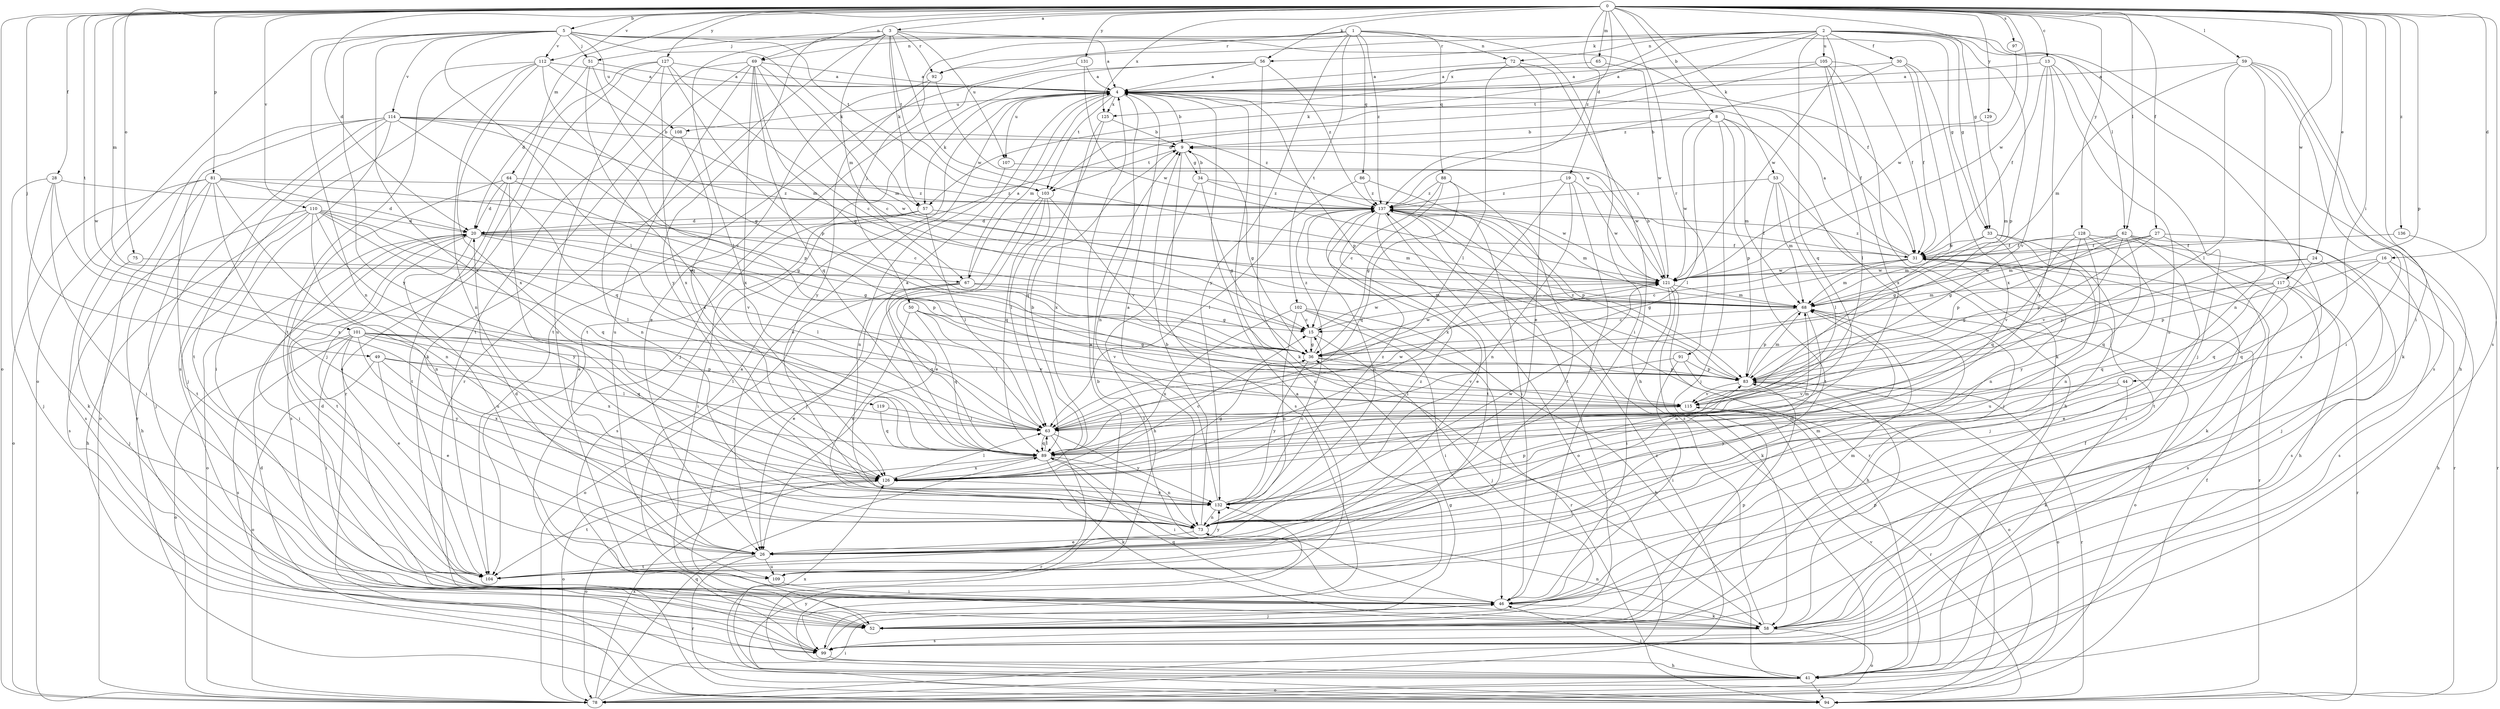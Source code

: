 strict digraph  {
0;
1;
2;
3;
4;
5;
8;
9;
13;
15;
16;
19;
20;
24;
26;
27;
28;
30;
31;
33;
34;
36;
41;
44;
46;
49;
50;
51;
52;
53;
56;
57;
58;
59;
62;
63;
64;
65;
67;
68;
69;
72;
73;
75;
78;
81;
83;
86;
88;
89;
91;
92;
94;
97;
99;
101;
102;
103;
104;
105;
107;
108;
109;
110;
112;
114;
115;
117;
119;
121;
125;
126;
127;
128;
129;
131;
132;
136;
137;
0 -> 3  [label=a];
0 -> 5  [label=b];
0 -> 8  [label=b];
0 -> 13  [label=c];
0 -> 16  [label=d];
0 -> 19  [label=d];
0 -> 20  [label=d];
0 -> 24  [label=e];
0 -> 27  [label=f];
0 -> 28  [label=f];
0 -> 33  [label=g];
0 -> 44  [label=i];
0 -> 46  [label=i];
0 -> 49  [label=j];
0 -> 53  [label=k];
0 -> 56  [label=k];
0 -> 59  [label=l];
0 -> 62  [label=l];
0 -> 64  [label=m];
0 -> 65  [label=m];
0 -> 67  [label=m];
0 -> 69  [label=n];
0 -> 75  [label=o];
0 -> 78  [label=o];
0 -> 81  [label=p];
0 -> 83  [label=p];
0 -> 91  [label=r];
0 -> 97  [label=s];
0 -> 99  [label=s];
0 -> 101  [label=t];
0 -> 110  [label=v];
0 -> 112  [label=v];
0 -> 117  [label=w];
0 -> 119  [label=w];
0 -> 121  [label=w];
0 -> 125  [label=x];
0 -> 127  [label=y];
0 -> 128  [label=y];
0 -> 129  [label=y];
0 -> 131  [label=y];
0 -> 136  [label=z];
0 -> 137  [label=z];
1 -> 46  [label=i];
1 -> 50  [label=j];
1 -> 69  [label=n];
1 -> 72  [label=n];
1 -> 86  [label=q];
1 -> 88  [label=q];
1 -> 92  [label=r];
1 -> 102  [label=t];
1 -> 132  [label=y];
1 -> 137  [label=z];
2 -> 30  [label=f];
2 -> 33  [label=g];
2 -> 41  [label=h];
2 -> 56  [label=k];
2 -> 57  [label=k];
2 -> 62  [label=l];
2 -> 72  [label=n];
2 -> 83  [label=p];
2 -> 89  [label=q];
2 -> 92  [label=r];
2 -> 99  [label=s];
2 -> 103  [label=t];
2 -> 105  [label=u];
2 -> 121  [label=w];
2 -> 125  [label=x];
3 -> 4  [label=a];
3 -> 51  [label=j];
3 -> 57  [label=k];
3 -> 63  [label=l];
3 -> 67  [label=m];
3 -> 92  [label=r];
3 -> 94  [label=r];
3 -> 103  [label=t];
3 -> 107  [label=u];
3 -> 121  [label=w];
3 -> 132  [label=y];
4 -> 9  [label=b];
4 -> 26  [label=e];
4 -> 31  [label=f];
4 -> 57  [label=k];
4 -> 67  [label=m];
4 -> 73  [label=n];
4 -> 83  [label=p];
4 -> 99  [label=s];
4 -> 103  [label=t];
4 -> 107  [label=u];
4 -> 108  [label=u];
4 -> 125  [label=x];
5 -> 31  [label=f];
5 -> 33  [label=g];
5 -> 51  [label=j];
5 -> 57  [label=k];
5 -> 63  [label=l];
5 -> 73  [label=n];
5 -> 78  [label=o];
5 -> 103  [label=t];
5 -> 108  [label=u];
5 -> 112  [label=v];
5 -> 114  [label=v];
5 -> 126  [label=x];
5 -> 132  [label=y];
8 -> 9  [label=b];
8 -> 41  [label=h];
8 -> 52  [label=j];
8 -> 63  [label=l];
8 -> 68  [label=m];
8 -> 83  [label=p];
8 -> 121  [label=w];
9 -> 34  [label=g];
9 -> 36  [label=g];
9 -> 99  [label=s];
9 -> 103  [label=t];
13 -> 4  [label=a];
13 -> 31  [label=f];
13 -> 52  [label=j];
13 -> 109  [label=u];
13 -> 115  [label=v];
13 -> 132  [label=y];
15 -> 36  [label=g];
15 -> 52  [label=j];
15 -> 121  [label=w];
16 -> 41  [label=h];
16 -> 83  [label=p];
16 -> 89  [label=q];
16 -> 99  [label=s];
16 -> 121  [label=w];
19 -> 26  [label=e];
19 -> 73  [label=n];
19 -> 121  [label=w];
19 -> 126  [label=x];
19 -> 137  [label=z];
20 -> 31  [label=f];
20 -> 36  [label=g];
20 -> 46  [label=i];
20 -> 63  [label=l];
20 -> 78  [label=o];
20 -> 83  [label=p];
20 -> 104  [label=t];
20 -> 109  [label=u];
24 -> 83  [label=p];
24 -> 89  [label=q];
24 -> 99  [label=s];
24 -> 121  [label=w];
26 -> 20  [label=d];
26 -> 68  [label=m];
26 -> 94  [label=r];
26 -> 104  [label=t];
26 -> 109  [label=u];
26 -> 132  [label=y];
26 -> 137  [label=z];
27 -> 31  [label=f];
27 -> 36  [label=g];
27 -> 52  [label=j];
27 -> 68  [label=m];
27 -> 83  [label=p];
27 -> 104  [label=t];
28 -> 46  [label=i];
28 -> 52  [label=j];
28 -> 58  [label=k];
28 -> 126  [label=x];
28 -> 137  [label=z];
30 -> 4  [label=a];
30 -> 31  [label=f];
30 -> 115  [label=v];
30 -> 126  [label=x];
30 -> 137  [label=z];
31 -> 4  [label=a];
31 -> 15  [label=c];
31 -> 36  [label=g];
31 -> 68  [label=m];
31 -> 94  [label=r];
31 -> 121  [label=w];
31 -> 137  [label=z];
33 -> 31  [label=f];
33 -> 52  [label=j];
33 -> 68  [label=m];
33 -> 73  [label=n];
33 -> 109  [label=u];
34 -> 9  [label=b];
34 -> 36  [label=g];
34 -> 41  [label=h];
34 -> 121  [label=w];
34 -> 137  [label=z];
36 -> 83  [label=p];
36 -> 115  [label=v];
36 -> 121  [label=w];
36 -> 132  [label=y];
36 -> 137  [label=z];
41 -> 4  [label=a];
41 -> 31  [label=f];
41 -> 46  [label=i];
41 -> 78  [label=o];
41 -> 94  [label=r];
41 -> 115  [label=v];
41 -> 126  [label=x];
44 -> 58  [label=k];
44 -> 115  [label=v];
44 -> 132  [label=y];
46 -> 9  [label=b];
46 -> 52  [label=j];
46 -> 58  [label=k];
46 -> 68  [label=m];
49 -> 26  [label=e];
49 -> 63  [label=l];
49 -> 78  [label=o];
49 -> 83  [label=p];
49 -> 126  [label=x];
50 -> 15  [label=c];
50 -> 63  [label=l];
50 -> 73  [label=n];
50 -> 89  [label=q];
50 -> 115  [label=v];
51 -> 4  [label=a];
51 -> 20  [label=d];
51 -> 36  [label=g];
51 -> 89  [label=q];
52 -> 4  [label=a];
52 -> 83  [label=p];
53 -> 52  [label=j];
53 -> 63  [label=l];
53 -> 68  [label=m];
53 -> 104  [label=t];
53 -> 137  [label=z];
56 -> 4  [label=a];
56 -> 52  [label=j];
56 -> 58  [label=k];
56 -> 104  [label=t];
56 -> 137  [label=z];
57 -> 20  [label=d];
57 -> 46  [label=i];
57 -> 63  [label=l];
57 -> 68  [label=m];
57 -> 99  [label=s];
58 -> 31  [label=f];
58 -> 73  [label=n];
58 -> 78  [label=o];
58 -> 83  [label=p];
58 -> 89  [label=q];
58 -> 99  [label=s];
58 -> 137  [label=z];
59 -> 4  [label=a];
59 -> 46  [label=i];
59 -> 58  [label=k];
59 -> 63  [label=l];
59 -> 68  [label=m];
59 -> 73  [label=n];
59 -> 99  [label=s];
62 -> 31  [label=f];
62 -> 36  [label=g];
62 -> 46  [label=i];
62 -> 58  [label=k];
62 -> 83  [label=p];
62 -> 89  [label=q];
62 -> 94  [label=r];
62 -> 115  [label=v];
63 -> 89  [label=q];
63 -> 94  [label=r];
63 -> 121  [label=w];
63 -> 132  [label=y];
64 -> 20  [label=d];
64 -> 26  [label=e];
64 -> 36  [label=g];
64 -> 99  [label=s];
64 -> 104  [label=t];
64 -> 137  [label=z];
65 -> 4  [label=a];
65 -> 121  [label=w];
67 -> 4  [label=a];
67 -> 26  [label=e];
67 -> 36  [label=g];
67 -> 68  [label=m];
67 -> 78  [label=o];
67 -> 89  [label=q];
68 -> 15  [label=c];
68 -> 73  [label=n];
68 -> 78  [label=o];
68 -> 83  [label=p];
69 -> 4  [label=a];
69 -> 15  [label=c];
69 -> 36  [label=g];
69 -> 58  [label=k];
69 -> 68  [label=m];
69 -> 89  [label=q];
69 -> 104  [label=t];
69 -> 109  [label=u];
69 -> 126  [label=x];
72 -> 4  [label=a];
72 -> 26  [label=e];
72 -> 41  [label=h];
72 -> 63  [label=l];
73 -> 9  [label=b];
73 -> 26  [label=e];
73 -> 68  [label=m];
73 -> 83  [label=p];
75 -> 52  [label=j];
75 -> 121  [label=w];
78 -> 31  [label=f];
78 -> 46  [label=i];
78 -> 89  [label=q];
78 -> 126  [label=x];
78 -> 137  [label=z];
81 -> 15  [label=c];
81 -> 20  [label=d];
81 -> 26  [label=e];
81 -> 41  [label=h];
81 -> 52  [label=j];
81 -> 73  [label=n];
81 -> 78  [label=o];
81 -> 99  [label=s];
81 -> 137  [label=z];
83 -> 68  [label=m];
83 -> 78  [label=o];
83 -> 94  [label=r];
83 -> 115  [label=v];
83 -> 137  [label=z];
86 -> 46  [label=i];
86 -> 63  [label=l];
86 -> 137  [label=z];
88 -> 15  [label=c];
88 -> 36  [label=g];
88 -> 89  [label=q];
88 -> 104  [label=t];
88 -> 137  [label=z];
89 -> 4  [label=a];
89 -> 9  [label=b];
89 -> 46  [label=i];
89 -> 58  [label=k];
89 -> 63  [label=l];
89 -> 73  [label=n];
89 -> 78  [label=o];
89 -> 126  [label=x];
91 -> 46  [label=i];
91 -> 63  [label=l];
91 -> 78  [label=o];
91 -> 83  [label=p];
92 -> 26  [label=e];
92 -> 121  [label=w];
92 -> 132  [label=y];
94 -> 20  [label=d];
94 -> 132  [label=y];
97 -> 121  [label=w];
99 -> 36  [label=g];
99 -> 41  [label=h];
101 -> 26  [label=e];
101 -> 36  [label=g];
101 -> 46  [label=i];
101 -> 63  [label=l];
101 -> 78  [label=o];
101 -> 89  [label=q];
101 -> 99  [label=s];
101 -> 115  [label=v];
101 -> 126  [label=x];
101 -> 132  [label=y];
102 -> 15  [label=c];
102 -> 41  [label=h];
102 -> 46  [label=i];
102 -> 73  [label=n];
102 -> 94  [label=r];
102 -> 126  [label=x];
103 -> 26  [label=e];
103 -> 52  [label=j];
103 -> 63  [label=l];
103 -> 89  [label=q];
103 -> 115  [label=v];
104 -> 20  [label=d];
105 -> 4  [label=a];
105 -> 20  [label=d];
105 -> 31  [label=f];
105 -> 58  [label=k];
105 -> 63  [label=l];
105 -> 126  [label=x];
107 -> 73  [label=n];
107 -> 121  [label=w];
108 -> 73  [label=n];
108 -> 126  [label=x];
109 -> 4  [label=a];
109 -> 46  [label=i];
110 -> 20  [label=d];
110 -> 41  [label=h];
110 -> 63  [label=l];
110 -> 73  [label=n];
110 -> 89  [label=q];
110 -> 99  [label=s];
110 -> 104  [label=t];
110 -> 115  [label=v];
110 -> 132  [label=y];
112 -> 4  [label=a];
112 -> 68  [label=m];
112 -> 73  [label=n];
112 -> 99  [label=s];
112 -> 104  [label=t];
112 -> 115  [label=v];
112 -> 126  [label=x];
114 -> 9  [label=b];
114 -> 46  [label=i];
114 -> 52  [label=j];
114 -> 78  [label=o];
114 -> 83  [label=p];
114 -> 89  [label=q];
114 -> 94  [label=r];
114 -> 104  [label=t];
114 -> 121  [label=w];
114 -> 137  [label=z];
115 -> 63  [label=l];
115 -> 94  [label=r];
117 -> 26  [label=e];
117 -> 36  [label=g];
117 -> 68  [label=m];
117 -> 89  [label=q];
117 -> 94  [label=r];
117 -> 99  [label=s];
119 -> 63  [label=l];
119 -> 89  [label=q];
121 -> 9  [label=b];
121 -> 41  [label=h];
121 -> 46  [label=i];
121 -> 58  [label=k];
121 -> 68  [label=m];
125 -> 9  [label=b];
125 -> 89  [label=q];
125 -> 126  [label=x];
126 -> 15  [label=c];
126 -> 36  [label=g];
126 -> 63  [label=l];
126 -> 68  [label=m];
126 -> 78  [label=o];
126 -> 104  [label=t];
126 -> 132  [label=y];
127 -> 4  [label=a];
127 -> 15  [label=c];
127 -> 52  [label=j];
127 -> 83  [label=p];
127 -> 94  [label=r];
127 -> 109  [label=u];
127 -> 126  [label=x];
128 -> 31  [label=f];
128 -> 41  [label=h];
128 -> 73  [label=n];
128 -> 89  [label=q];
128 -> 115  [label=v];
128 -> 132  [label=y];
129 -> 9  [label=b];
129 -> 68  [label=m];
131 -> 4  [label=a];
131 -> 104  [label=t];
131 -> 121  [label=w];
132 -> 4  [label=a];
132 -> 15  [label=c];
132 -> 73  [label=n];
132 -> 121  [label=w];
132 -> 137  [label=z];
136 -> 31  [label=f];
136 -> 94  [label=r];
137 -> 20  [label=d];
137 -> 26  [label=e];
137 -> 31  [label=f];
137 -> 52  [label=j];
137 -> 68  [label=m];
137 -> 73  [label=n];
137 -> 78  [label=o];
137 -> 83  [label=p];
137 -> 94  [label=r];
137 -> 104  [label=t];
}
